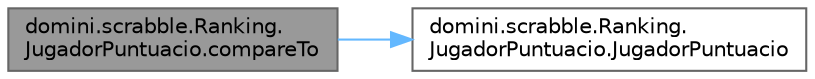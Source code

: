 digraph "domini.scrabble.Ranking.JugadorPuntuacio.compareTo"
{
 // INTERACTIVE_SVG=YES
 // LATEX_PDF_SIZE
  bgcolor="transparent";
  edge [fontname=Helvetica,fontsize=10,labelfontname=Helvetica,labelfontsize=10];
  node [fontname=Helvetica,fontsize=10,shape=box,height=0.2,width=0.4];
  rankdir="LR";
  Node1 [id="Node000001",label="domini.scrabble.Ranking.\lJugadorPuntuacio.compareTo",height=0.2,width=0.4,color="gray40", fillcolor="grey60", style="filled", fontcolor="black",tooltip="Compara aquesta instància amb un altre objecte JugadorPuntuacio."];
  Node1 -> Node2 [id="edge1_Node000001_Node000002",color="steelblue1",style="solid",tooltip=" "];
  Node2 [id="Node000002",label="domini.scrabble.Ranking.\lJugadorPuntuacio.JugadorPuntuacio",height=0.2,width=0.4,color="grey40", fillcolor="white", style="filled",URL="$classdomini_1_1scrabble_1_1_ranking_1_1_jugador_puntuacio.html#a722e8f1196ae0ff9a69d8cc23b546423",tooltip="Constructor de JugadorPuntuacio."];
}
